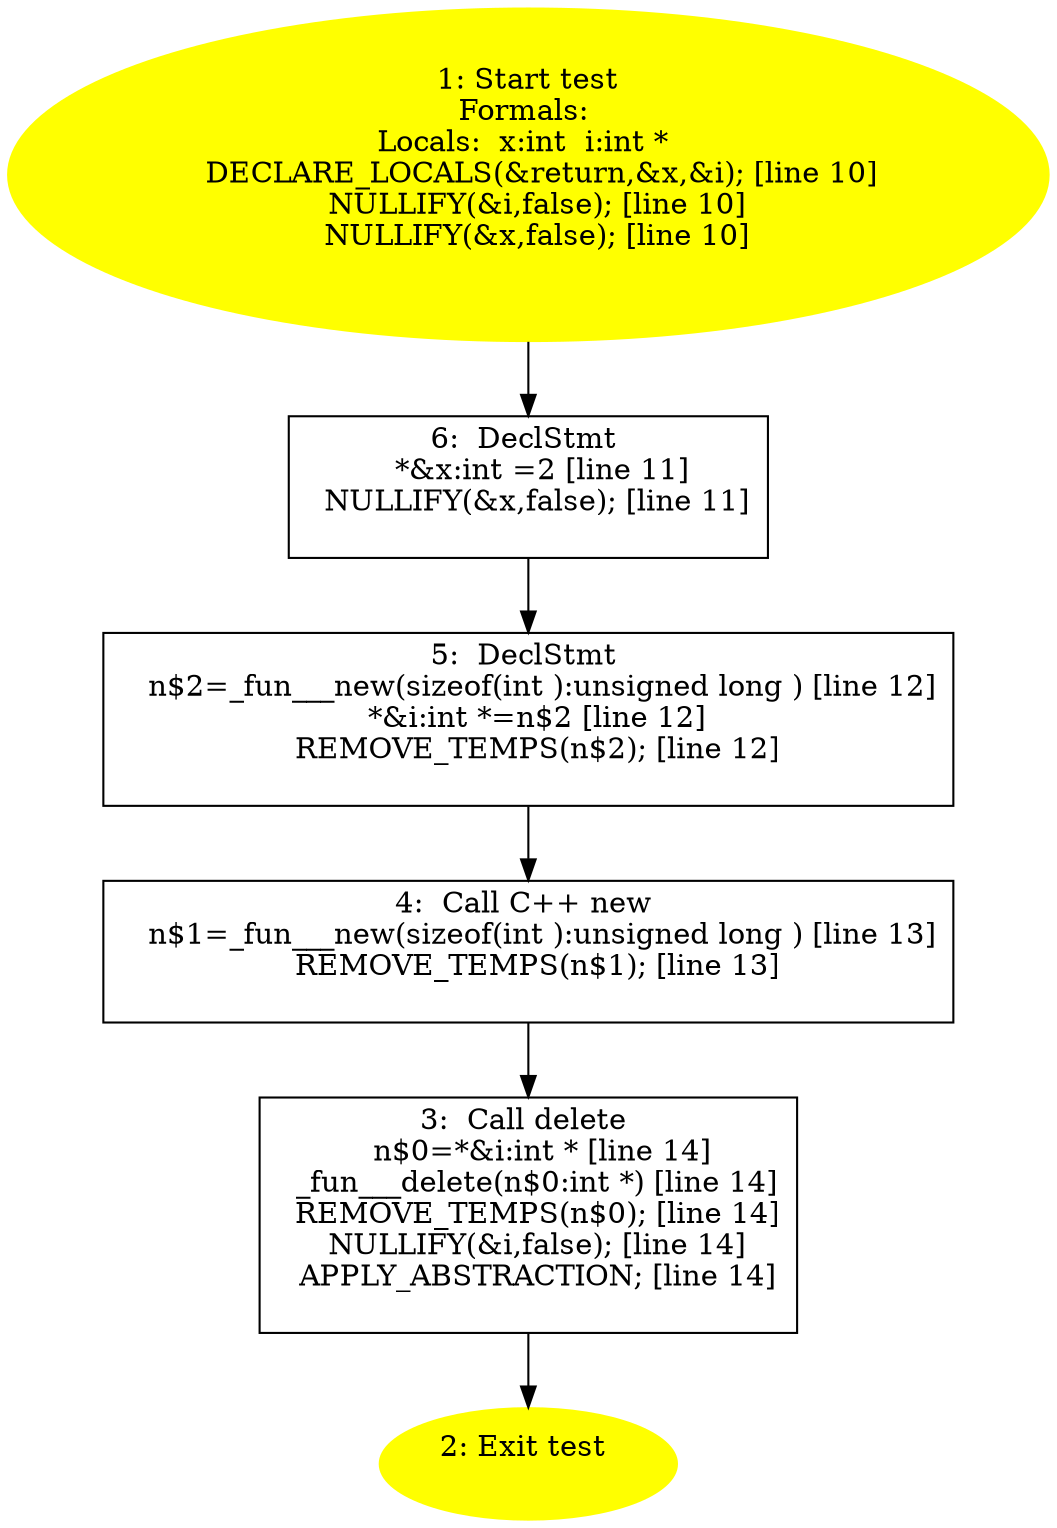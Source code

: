 digraph iCFG {
6 [label="6:  DeclStmt \n   *&x:int =2 [line 11]\n  NULLIFY(&x,false); [line 11]\n " shape="box"]
	

	 6 -> 5 ;
5 [label="5:  DeclStmt \n   n$2=_fun___new(sizeof(int ):unsigned long ) [line 12]\n  *&i:int *=n$2 [line 12]\n  REMOVE_TEMPS(n$2); [line 12]\n " shape="box"]
	

	 5 -> 4 ;
4 [label="4:  Call C++ new \n   n$1=_fun___new(sizeof(int ):unsigned long ) [line 13]\n  REMOVE_TEMPS(n$1); [line 13]\n " shape="box"]
	

	 4 -> 3 ;
3 [label="3:  Call delete \n   n$0=*&i:int * [line 14]\n  _fun___delete(n$0:int *) [line 14]\n  REMOVE_TEMPS(n$0); [line 14]\n  NULLIFY(&i,false); [line 14]\n  APPLY_ABSTRACTION; [line 14]\n " shape="box"]
	

	 3 -> 2 ;
2 [label="2: Exit test \n  " color=yellow style=filled]
	

1 [label="1: Start test\nFormals: \nLocals:  x:int  i:int * \n   DECLARE_LOCALS(&return,&x,&i); [line 10]\n  NULLIFY(&i,false); [line 10]\n  NULLIFY(&x,false); [line 10]\n " color=yellow style=filled]
	

	 1 -> 6 ;
}
